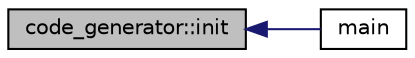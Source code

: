digraph "code_generator::init"
{
  edge [fontname="Helvetica",fontsize="10",labelfontname="Helvetica",labelfontsize="10"];
  node [fontname="Helvetica",fontsize="10",shape=record];
  rankdir="LR";
  Node755 [label="code_generator::init",height=0.2,width=0.4,color="black", fillcolor="grey75", style="filled", fontcolor="black"];
  Node755 -> Node756 [dir="back",color="midnightblue",fontsize="10",style="solid",fontname="Helvetica"];
  Node756 [label="main",height=0.2,width=0.4,color="black", fillcolor="white", style="filled",URL="$d4/d4f/codes_8_c.html#a217dbf8b442f20279ea00b898af96f52"];
}
